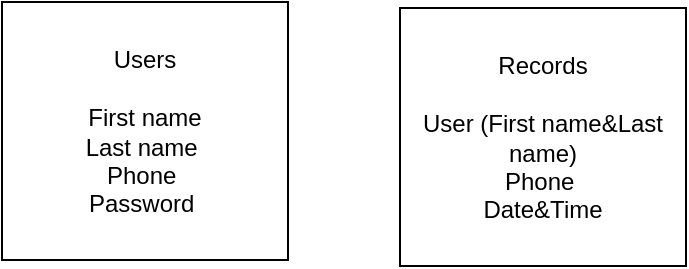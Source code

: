 <mxfile version="24.6.5" type="github">
  <diagram name="Страница — 1" id="TPfuKH7F7XGj_jleTq9D">
    <mxGraphModel dx="1376" dy="768" grid="0" gridSize="10" guides="1" tooltips="1" connect="1" arrows="1" fold="1" page="0" pageScale="1" pageWidth="827" pageHeight="1169" math="0" shadow="0">
      <root>
        <mxCell id="0" />
        <mxCell id="1" parent="0" />
        <mxCell id="iFy1fjjDJ3BSdBZauQhY-1" value="&lt;font style=&quot;vertical-align: inherit;&quot;&gt;&lt;font style=&quot;vertical-align: inherit;&quot;&gt;Users&lt;br&gt;&lt;br&gt;First name&lt;br&gt;Last name&amp;nbsp;&lt;br&gt;Phone&amp;nbsp;&lt;br&gt;Password&amp;nbsp;&lt;/font&gt;&lt;/font&gt;" style="rounded=0;whiteSpace=wrap;html=1;" vertex="1" parent="1">
          <mxGeometry x="-43" y="25" width="143" height="129" as="geometry" />
        </mxCell>
        <mxCell id="iFy1fjjDJ3BSdBZauQhY-2" value="Records&lt;br&gt;&lt;br&gt;User (First name&amp;amp;Last name)&lt;br&gt;Phone&amp;nbsp;&lt;br&gt;Date&amp;amp;Time" style="rounded=0;whiteSpace=wrap;html=1;" vertex="1" parent="1">
          <mxGeometry x="156" y="28" width="143" height="129" as="geometry" />
        </mxCell>
      </root>
    </mxGraphModel>
  </diagram>
</mxfile>
